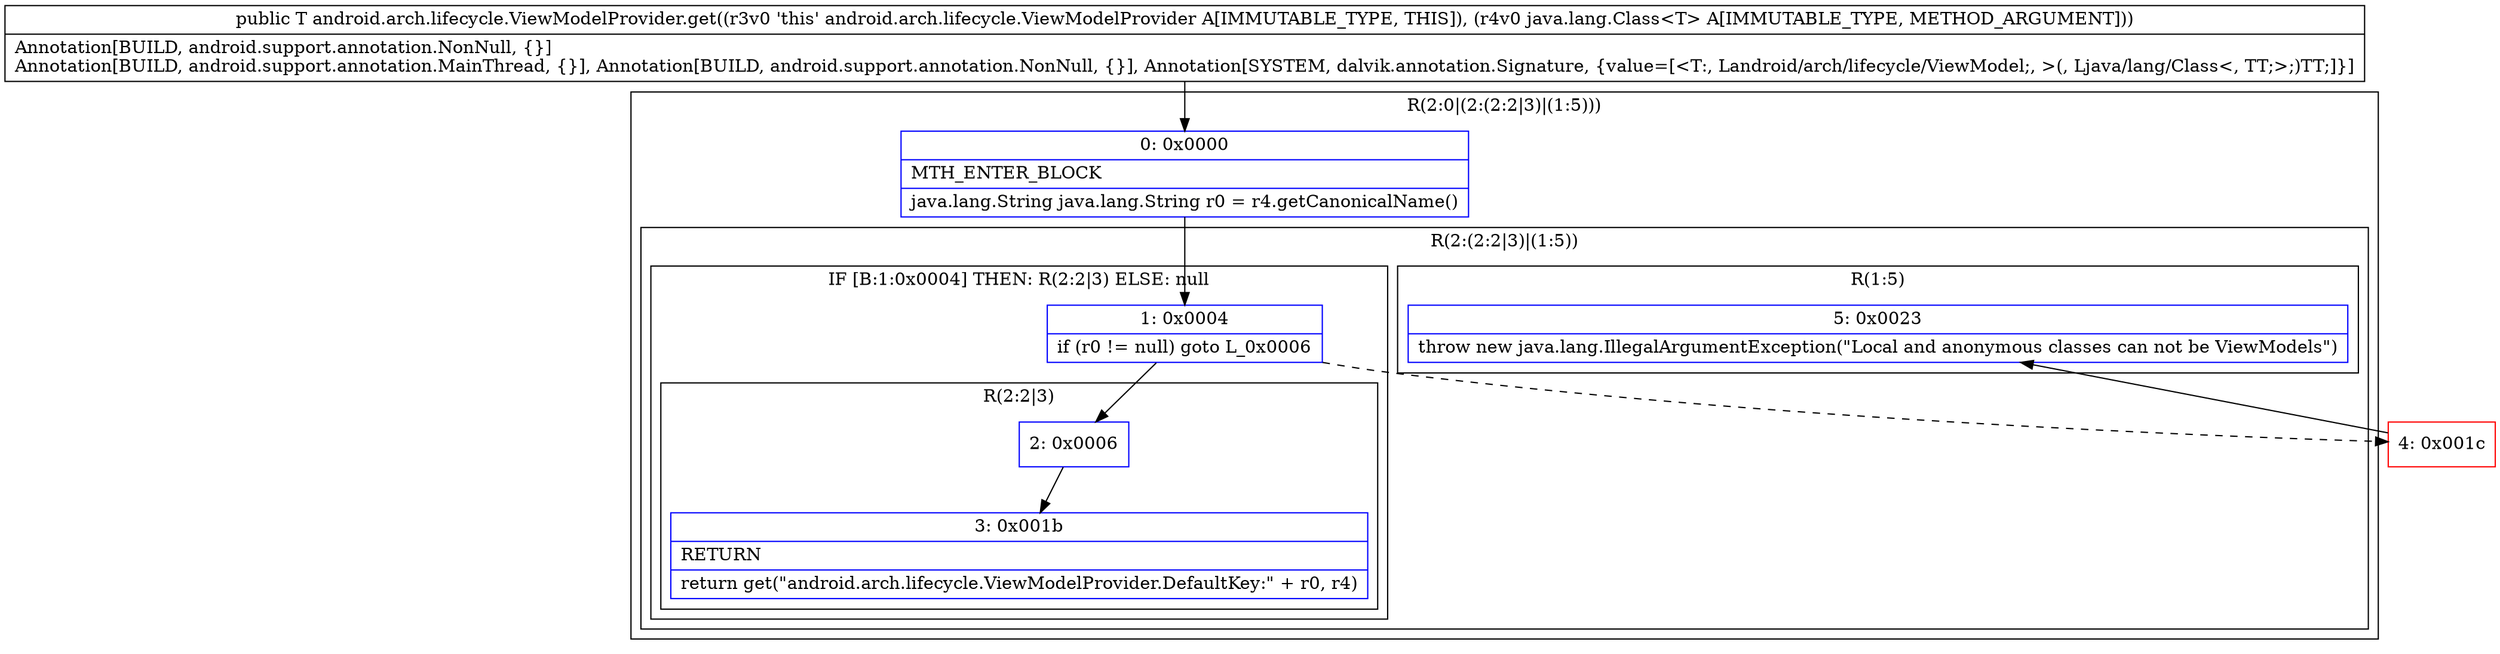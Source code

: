 digraph "CFG forandroid.arch.lifecycle.ViewModelProvider.get(Ljava\/lang\/Class;)Landroid\/arch\/lifecycle\/ViewModel;" {
subgraph cluster_Region_1675035036 {
label = "R(2:0|(2:(2:2|3)|(1:5)))";
node [shape=record,color=blue];
Node_0 [shape=record,label="{0\:\ 0x0000|MTH_ENTER_BLOCK\l|java.lang.String java.lang.String r0 = r4.getCanonicalName()\l}"];
subgraph cluster_Region_1347772953 {
label = "R(2:(2:2|3)|(1:5))";
node [shape=record,color=blue];
subgraph cluster_IfRegion_1709999262 {
label = "IF [B:1:0x0004] THEN: R(2:2|3) ELSE: null";
node [shape=record,color=blue];
Node_1 [shape=record,label="{1\:\ 0x0004|if (r0 != null) goto L_0x0006\l}"];
subgraph cluster_Region_1210935692 {
label = "R(2:2|3)";
node [shape=record,color=blue];
Node_2 [shape=record,label="{2\:\ 0x0006}"];
Node_3 [shape=record,label="{3\:\ 0x001b|RETURN\l|return get(\"android.arch.lifecycle.ViewModelProvider.DefaultKey:\" + r0, r4)\l}"];
}
}
subgraph cluster_Region_2083176777 {
label = "R(1:5)";
node [shape=record,color=blue];
Node_5 [shape=record,label="{5\:\ 0x0023|throw new java.lang.IllegalArgumentException(\"Local and anonymous classes can not be ViewModels\")\l}"];
}
}
}
Node_4 [shape=record,color=red,label="{4\:\ 0x001c}"];
MethodNode[shape=record,label="{public T android.arch.lifecycle.ViewModelProvider.get((r3v0 'this' android.arch.lifecycle.ViewModelProvider A[IMMUTABLE_TYPE, THIS]), (r4v0 java.lang.Class\<T\> A[IMMUTABLE_TYPE, METHOD_ARGUMENT]))  | Annotation[BUILD, android.support.annotation.NonNull, \{\}]\lAnnotation[BUILD, android.support.annotation.MainThread, \{\}], Annotation[BUILD, android.support.annotation.NonNull, \{\}], Annotation[SYSTEM, dalvik.annotation.Signature, \{value=[\<T:, Landroid\/arch\/lifecycle\/ViewModel;, \>(, Ljava\/lang\/Class\<, TT;\>;)TT;]\}]\l}"];
MethodNode -> Node_0;
Node_0 -> Node_1;
Node_1 -> Node_2;
Node_1 -> Node_4[style=dashed];
Node_2 -> Node_3;
Node_4 -> Node_5;
}

